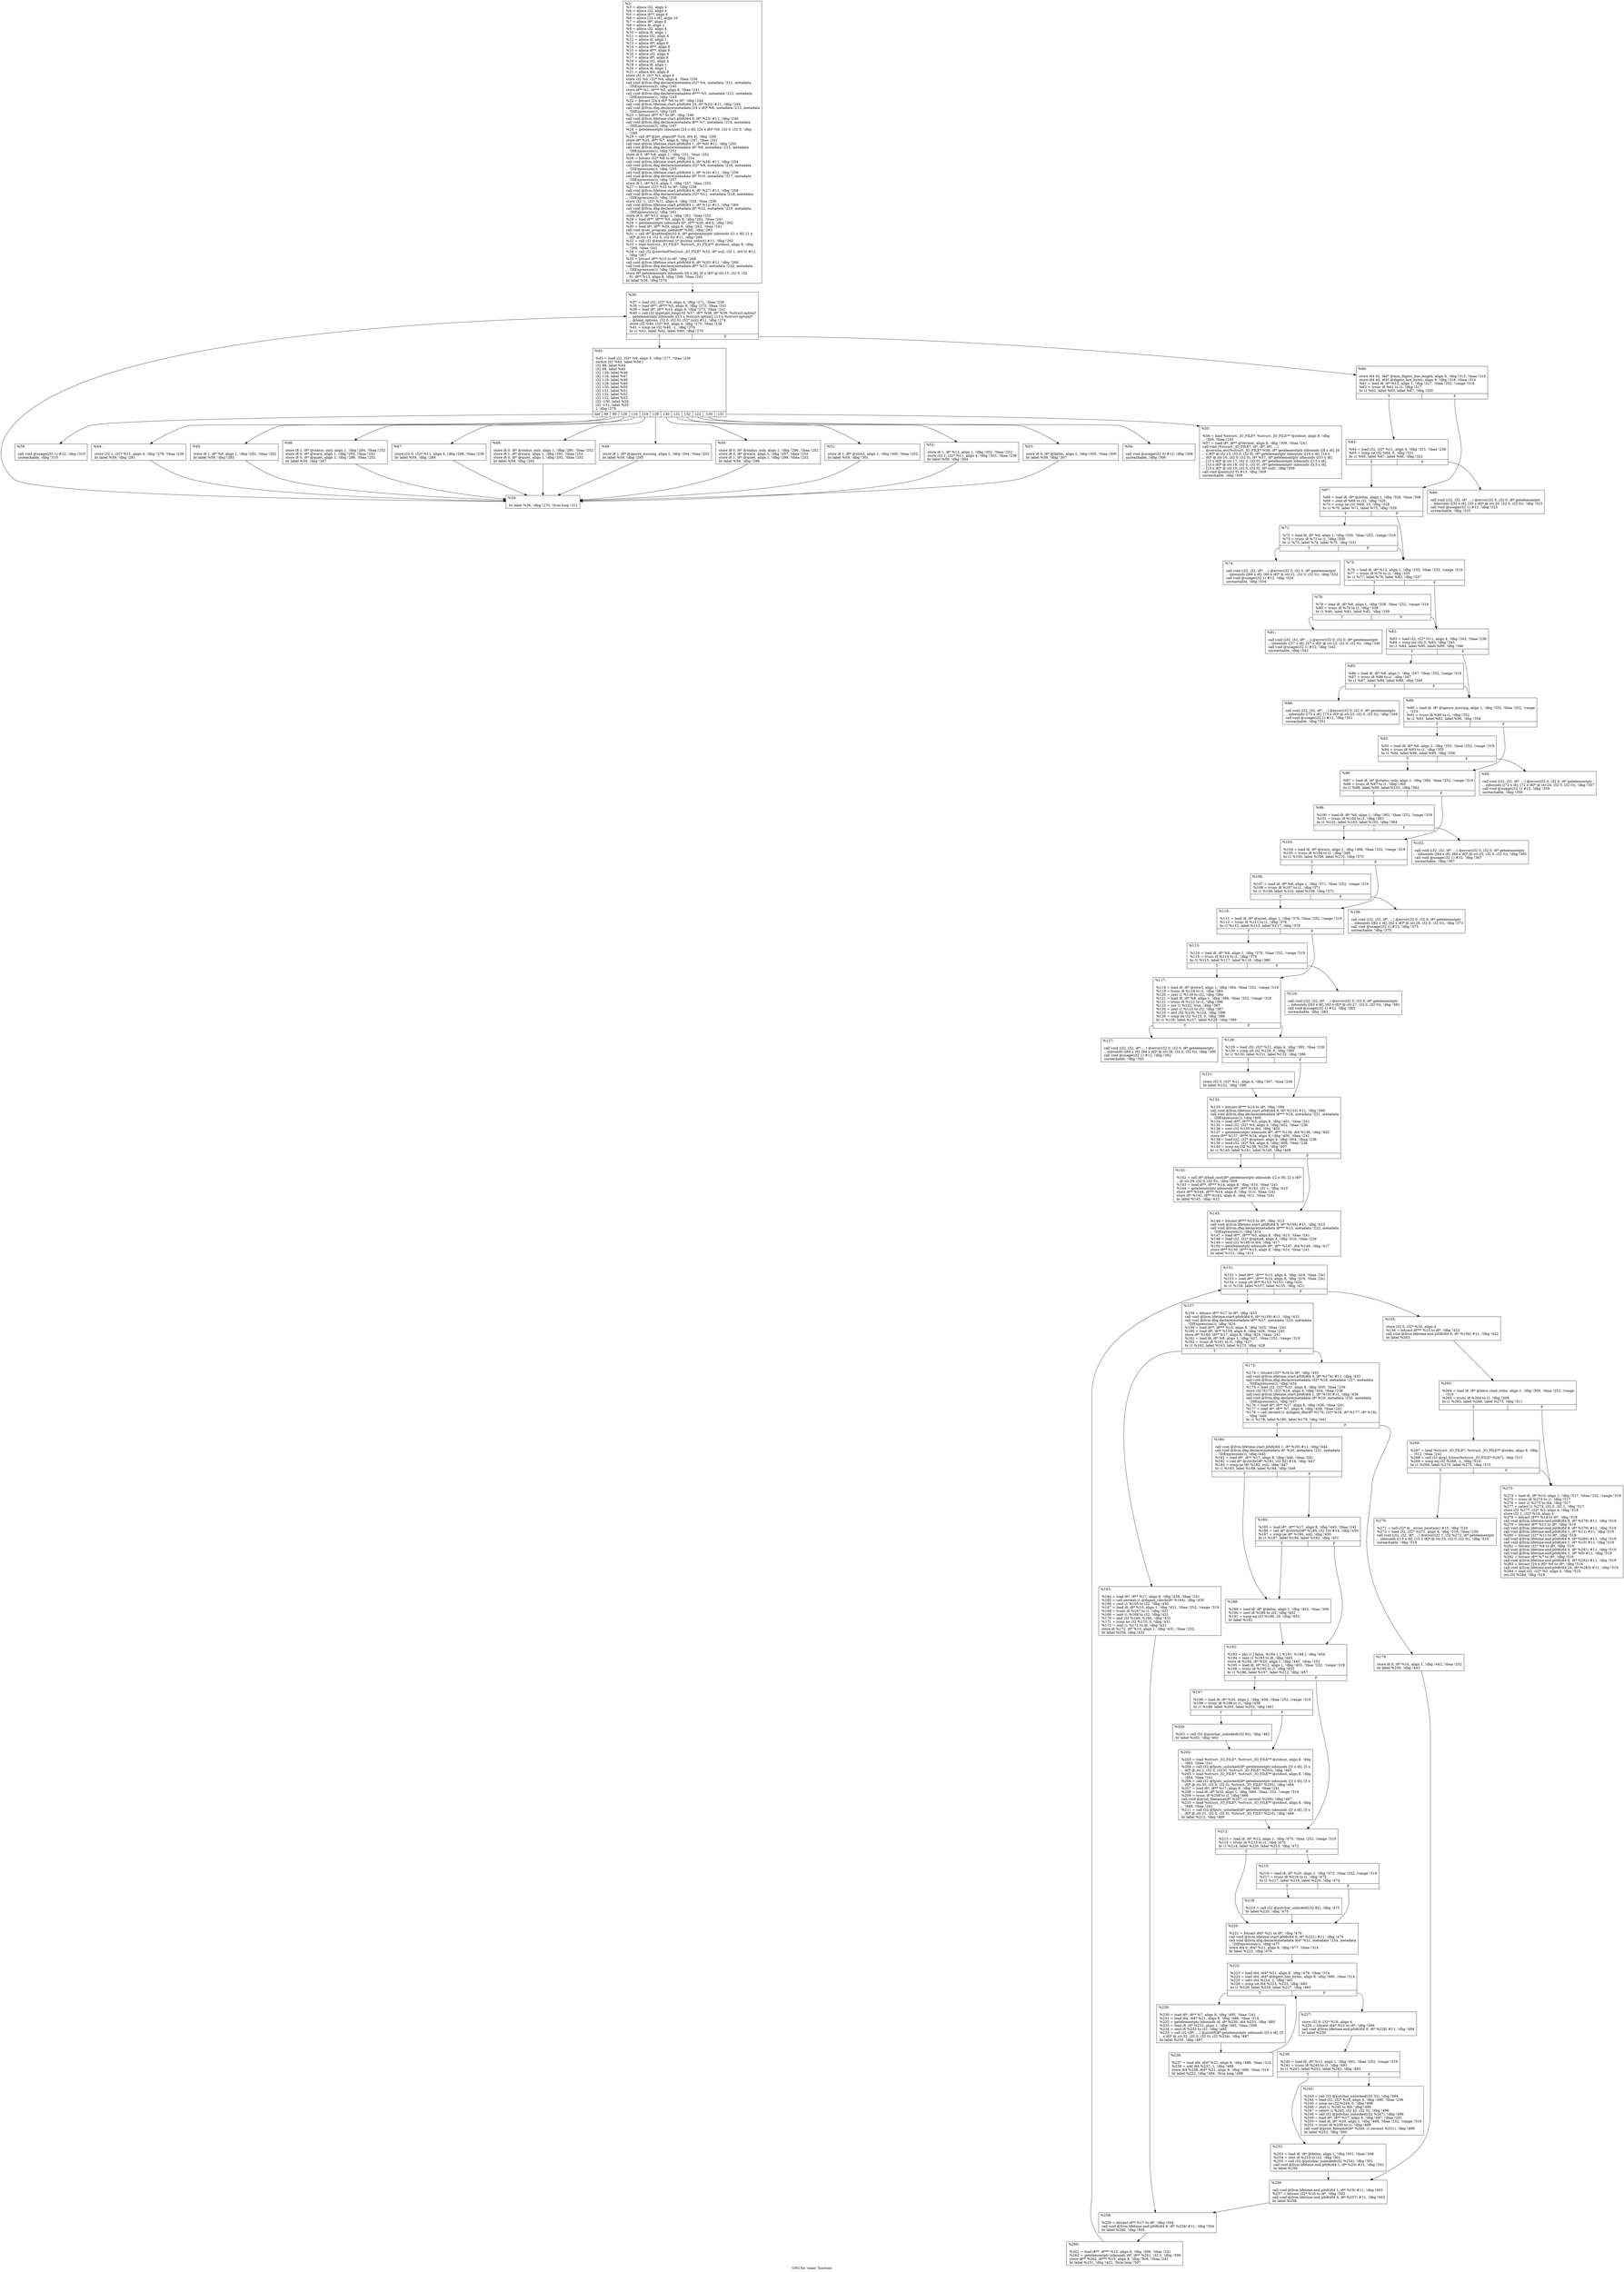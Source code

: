 digraph "CFG for 'main' function" {
	label="CFG for 'main' function";

	Node0x149a550 [shape=record,label="{%2:\l  %3 = alloca i32, align 4\l  %4 = alloca i32, align 4\l  %5 = alloca i8**, align 8\l  %6 = alloca [24 x i8], align 16\l  %7 = alloca i8*, align 8\l  %8 = alloca i8, align 1\l  %9 = alloca i32, align 4\l  %10 = alloca i8, align 1\l  %11 = alloca i32, align 4\l  %12 = alloca i8, align 1\l  %13 = alloca i8*, align 8\l  %14 = alloca i8**, align 8\l  %15 = alloca i8**, align 8\l  %16 = alloca i32, align 4\l  %17 = alloca i8*, align 8\l  %18 = alloca i32, align 4\l  %19 = alloca i8, align 1\l  %20 = alloca i8, align 1\l  %21 = alloca i64, align 8\l  store i32 0, i32* %3, align 4\l  store i32 %0, i32* %4, align 4, !tbaa !236\l  call void @llvm.dbg.declare(metadata i32* %4, metadata !211, metadata\l... !DIExpression()), !dbg !240\l  store i8** %1, i8*** %5, align 8, !tbaa !241\l  call void @llvm.dbg.declare(metadata i8*** %5, metadata !212, metadata\l... !DIExpression()), !dbg !243\l  %22 = bitcast [24 x i8]* %6 to i8*, !dbg !244\l  call void @llvm.lifetime.start.p0i8(i64 24, i8* %22) #11, !dbg !244\l  call void @llvm.dbg.declare(metadata [24 x i8]* %6, metadata !213, metadata\l... !DIExpression()), !dbg !245\l  %23 = bitcast i8** %7 to i8*, !dbg !246\l  call void @llvm.lifetime.start.p0i8(i64 8, i8* %23) #11, !dbg !246\l  call void @llvm.dbg.declare(metadata i8** %7, metadata !214, metadata\l... !DIExpression()), !dbg !247\l  %24 = getelementptr inbounds [24 x i8], [24 x i8]* %6, i32 0, i32 0, !dbg\l... !248\l  %25 = call i8* @ptr_align(i8* %24, i64 4), !dbg !249\l  store i8* %25, i8** %7, align 8, !dbg !247, !tbaa !241\l  call void @llvm.lifetime.start.p0i8(i64 1, i8* %8) #11, !dbg !250\l  call void @llvm.dbg.declare(metadata i8* %8, metadata !215, metadata\l... !DIExpression()), !dbg !251\l  store i8 0, i8* %8, align 1, !dbg !251, !tbaa !252\l  %26 = bitcast i32* %9 to i8*, !dbg !254\l  call void @llvm.lifetime.start.p0i8(i64 4, i8* %26) #11, !dbg !254\l  call void @llvm.dbg.declare(metadata i32* %9, metadata !216, metadata\l... !DIExpression()), !dbg !255\l  call void @llvm.lifetime.start.p0i8(i64 1, i8* %10) #11, !dbg !256\l  call void @llvm.dbg.declare(metadata i8* %10, metadata !217, metadata\l... !DIExpression()), !dbg !257\l  store i8 1, i8* %10, align 1, !dbg !257, !tbaa !252\l  %27 = bitcast i32* %11 to i8*, !dbg !258\l  call void @llvm.lifetime.start.p0i8(i64 4, i8* %27) #11, !dbg !258\l  call void @llvm.dbg.declare(metadata i32* %11, metadata !218, metadata\l... !DIExpression()), !dbg !259\l  store i32 -1, i32* %11, align 4, !dbg !259, !tbaa !236\l  call void @llvm.lifetime.start.p0i8(i64 1, i8* %12) #11, !dbg !260\l  call void @llvm.dbg.declare(metadata i8* %12, metadata !219, metadata\l... !DIExpression()), !dbg !261\l  store i8 0, i8* %12, align 1, !dbg !261, !tbaa !252\l  %28 = load i8**, i8*** %5, align 8, !dbg !262, !tbaa !241\l  %29 = getelementptr inbounds i8*, i8** %28, i64 0, !dbg !262\l  %30 = load i8*, i8** %29, align 8, !dbg !262, !tbaa !241\l  call void @set_program_name(i8* %30), !dbg !263\l  %31 = call i8* @setlocale(i32 6, i8* getelementptr inbounds ([1 x i8], [1 x\l... i8]* @.str.14, i32 0, i32 0)) #11, !dbg !264\l  %32 = call i32 @atexit(void ()* @close_stdout) #11, !dbg !265\l  %33 = load %struct._IO_FILE*, %struct._IO_FILE** @stdout, align 8, !dbg\l... !266, !tbaa !241\l  %34 = call i32 @setvbuf(%struct._IO_FILE* %33, i8* null, i32 1, i64 0) #11,\l... !dbg !267\l  %35 = bitcast i8** %13 to i8*, !dbg !268\l  call void @llvm.lifetime.start.p0i8(i64 8, i8* %35) #11, !dbg !268\l  call void @llvm.dbg.declare(metadata i8** %13, metadata !220, metadata\l... !DIExpression()), !dbg !269\l  store i8* getelementptr inbounds ([6 x i8], [6 x i8]* @.str.15, i32 0, i32\l... 0), i8** %13, align 8, !dbg !269, !tbaa !241\l  br label %36, !dbg !270\l}"];
	Node0x149a550 -> Node0x149a820;
	Node0x149a820 [shape=record,label="{%36:\l\l  %37 = load i32, i32* %4, align 4, !dbg !271, !tbaa !236\l  %38 = load i8**, i8*** %5, align 8, !dbg !272, !tbaa !241\l  %39 = load i8*, i8** %13, align 8, !dbg !273, !tbaa !241\l  %40 = call i32 @getopt_long(i32 %37, i8** %38, i8* %39, %struct.option*\l... getelementptr inbounds ([13 x %struct.option], [13 x %struct.option]*\l... @long_options, i32 0, i32 0), i32* null) #11, !dbg !274\l  store i32 %40, i32* %9, align 4, !dbg !275, !tbaa !236\l  %41 = icmp ne i32 %40, -1, !dbg !276\l  br i1 %41, label %42, label %60, !dbg !270\l|{<s0>T|<s1>F}}"];
	Node0x149a820:s0 -> Node0x149a870;
	Node0x149a820:s1 -> Node0x149ad20;
	Node0x149a870 [shape=record,label="{%42:\l\l  %43 = load i32, i32* %9, align 4, !dbg !277, !tbaa !236\l  switch i32 %43, label %58 [\l    i32 98, label %44\l    i32 99, label %45\l    i32 129, label %46\l    i32 116, label %47\l    i32 119, label %48\l    i32 128, label %49\l    i32 130, label %50\l    i32 131, label %51\l    i32 132, label %52\l    i32 122, label %53\l    i32 -130, label %54\l    i32 -131, label %55\l  ], !dbg !278\l|{<s0>def|<s1>98|<s2>99|<s3>129|<s4>116|<s5>119|<s6>128|<s7>130|<s8>131|<s9>132|<s10>122|<s11>-130|<s12>-131}}"];
	Node0x149a870:s0 -> Node0x149ac80;
	Node0x149a870:s1 -> Node0x149a8c0;
	Node0x149a870:s2 -> Node0x149a910;
	Node0x149a870:s3 -> Node0x149a960;
	Node0x149a870:s4 -> Node0x149a9b0;
	Node0x149a870:s5 -> Node0x149aa00;
	Node0x149a870:s6 -> Node0x149aa50;
	Node0x149a870:s7 -> Node0x149aaa0;
	Node0x149a870:s8 -> Node0x149aaf0;
	Node0x149a870:s9 -> Node0x149ab40;
	Node0x149a870:s10 -> Node0x149ab90;
	Node0x149a870:s11 -> Node0x149abe0;
	Node0x149a870:s12 -> Node0x149ac30;
	Node0x149a8c0 [shape=record,label="{%44:\l\l  store i32 1, i32* %11, align 4, !dbg !279, !tbaa !236\l  br label %59, !dbg !281\l}"];
	Node0x149a8c0 -> Node0x149acd0;
	Node0x149a910 [shape=record,label="{%45:\l\l  store i8 1, i8* %8, align 1, !dbg !282, !tbaa !252\l  br label %59, !dbg !283\l}"];
	Node0x149a910 -> Node0x149acd0;
	Node0x149a960 [shape=record,label="{%46:\l\l  store i8 1, i8* @status_only, align 1, !dbg !284, !tbaa !252\l  store i8 0, i8* @warn, align 1, !dbg !285, !tbaa !252\l  store i8 0, i8* @quiet, align 1, !dbg !286, !tbaa !252\l  br label %59, !dbg !287\l}"];
	Node0x149a960 -> Node0x149acd0;
	Node0x149a9b0 [shape=record,label="{%47:\l\l  store i32 0, i32* %11, align 4, !dbg !288, !tbaa !236\l  br label %59, !dbg !289\l}"];
	Node0x149a9b0 -> Node0x149acd0;
	Node0x149aa00 [shape=record,label="{%48:\l\l  store i8 0, i8* @status_only, align 1, !dbg !290, !tbaa !252\l  store i8 1, i8* @warn, align 1, !dbg !291, !tbaa !252\l  store i8 0, i8* @quiet, align 1, !dbg !292, !tbaa !252\l  br label %59, !dbg !293\l}"];
	Node0x149aa00 -> Node0x149acd0;
	Node0x149aa50 [shape=record,label="{%49:\l\l  store i8 1, i8* @ignore_missing, align 1, !dbg !294, !tbaa !252\l  br label %59, !dbg !295\l}"];
	Node0x149aa50 -> Node0x149acd0;
	Node0x149aaa0 [shape=record,label="{%50:\l\l  store i8 0, i8* @status_only, align 1, !dbg !296, !tbaa !252\l  store i8 0, i8* @warn, align 1, !dbg !297, !tbaa !252\l  store i8 1, i8* @quiet, align 1, !dbg !298, !tbaa !252\l  br label %59, !dbg !299\l}"];
	Node0x149aaa0 -> Node0x149acd0;
	Node0x149aaf0 [shape=record,label="{%51:\l\l  store i8 1, i8* @strict, align 1, !dbg !300, !tbaa !252\l  br label %59, !dbg !301\l}"];
	Node0x149aaf0 -> Node0x149acd0;
	Node0x149ab40 [shape=record,label="{%52:\l\l  store i8 1, i8* %12, align 1, !dbg !302, !tbaa !252\l  store i32 1, i32* %11, align 4, !dbg !303, !tbaa !236\l  br label %59, !dbg !304\l}"];
	Node0x149ab40 -> Node0x149acd0;
	Node0x149ab90 [shape=record,label="{%53:\l\l  store i8 0, i8* @delim, align 1, !dbg !305, !tbaa !306\l  br label %59, !dbg !307\l}"];
	Node0x149ab90 -> Node0x149acd0;
	Node0x149abe0 [shape=record,label="{%54:\l\l  call void @usage(i32 0) #12, !dbg !308\l  unreachable, !dbg !308\l}"];
	Node0x149ac30 [shape=record,label="{%55:\l\l  %56 = load %struct._IO_FILE*, %struct._IO_FILE** @stdout, align 8, !dbg\l... !309, !tbaa !241\l  %57 = load i8*, i8** @Version, align 8, !dbg !309, !tbaa !241\l  call void (%struct._IO_FILE*, i8*, i8*, i8*, ...)\l... @version_etc(%struct._IO_FILE* %56, i8* getelementptr inbounds ([8 x i8], [8\l... x i8]* @.str.13, i32 0, i32 0), i8* getelementptr inbounds ([14 x i8], [14 x\l... i8]* @.str.16, i32 0, i32 0), i8* %57, i8* getelementptr inbounds ([15 x i8],\l... [15 x i8]* @.str.17, i32 0, i32 0), i8* getelementptr inbounds ([13 x i8],\l... [13 x i8]* @.str.18, i32 0, i32 0), i8* getelementptr inbounds ([13 x i8],\l... [13 x i8]* @.str.19, i32 0, i32 0), i8* null), !dbg !309\l  call void @exit(i32 0) #13, !dbg !309\l  unreachable, !dbg !309\l}"];
	Node0x149ac80 [shape=record,label="{%58:\l\l  call void @usage(i32 1) #12, !dbg !310\l  unreachable, !dbg !310\l}"];
	Node0x149acd0 [shape=record,label="{%59:\l\l  br label %36, !dbg !270, !llvm.loop !311\l}"];
	Node0x149acd0 -> Node0x149a820;
	Node0x149ad20 [shape=record,label="{%60:\l\l  store i64 42, i64* @min_digest_line_length, align 8, !dbg !313, !tbaa !314\l  store i64 40, i64* @digest_hex_bytes, align 8, !dbg !316, !tbaa !314\l  %61 = load i8, i8* %12, align 1, !dbg !317, !tbaa !252, !range !319\l  %62 = trunc i8 %61 to i1, !dbg !317\l  br i1 %62, label %63, label %67, !dbg !320\l|{<s0>T|<s1>F}}"];
	Node0x149ad20:s0 -> Node0x149ad70;
	Node0x149ad20:s1 -> Node0x149ae10;
	Node0x149ad70 [shape=record,label="{%63:\l\l  %64 = load i32, i32* %11, align 4, !dbg !321, !tbaa !236\l  %65 = icmp ne i32 %64, 0, !dbg !321\l  br i1 %65, label %67, label %66, !dbg !322\l|{<s0>T|<s1>F}}"];
	Node0x149ad70:s0 -> Node0x149ae10;
	Node0x149ad70:s1 -> Node0x149adc0;
	Node0x149adc0 [shape=record,label="{%66:\l\l  call void (i32, i32, i8*, ...) @error(i32 0, i32 0, i8* getelementptr\l... inbounds ([35 x i8], [35 x i8]* @.str.20, i32 0, i32 0)), !dbg !323\l  call void @usage(i32 1) #12, !dbg !325\l  unreachable, !dbg !325\l}"];
	Node0x149ae10 [shape=record,label="{%67:\l\l  %68 = load i8, i8* @delim, align 1, !dbg !326, !tbaa !306\l  %69 = zext i8 %68 to i32, !dbg !326\l  %70 = icmp ne i32 %69, 10, !dbg !328\l  br i1 %70, label %71, label %75, !dbg !329\l|{<s0>T|<s1>F}}"];
	Node0x149ae10:s0 -> Node0x149ae60;
	Node0x149ae10:s1 -> Node0x149af00;
	Node0x149ae60 [shape=record,label="{%71:\l\l  %72 = load i8, i8* %8, align 1, !dbg !330, !tbaa !252, !range !319\l  %73 = trunc i8 %72 to i1, !dbg !330\l  br i1 %73, label %74, label %75, !dbg !331\l|{<s0>T|<s1>F}}"];
	Node0x149ae60:s0 -> Node0x149aeb0;
	Node0x149ae60:s1 -> Node0x149af00;
	Node0x149aeb0 [shape=record,label="{%74:\l\l  call void (i32, i32, i8*, ...) @error(i32 0, i32 0, i8* getelementptr\l... inbounds ([60 x i8], [60 x i8]* @.str.21, i32 0, i32 0)), !dbg !332\l  call void @usage(i32 1) #12, !dbg !334\l  unreachable, !dbg !334\l}"];
	Node0x149af00 [shape=record,label="{%75:\l\l  %76 = load i8, i8* %12, align 1, !dbg !335, !tbaa !252, !range !319\l  %77 = trunc i8 %76 to i1, !dbg !335\l  br i1 %77, label %78, label %82, !dbg !337\l|{<s0>T|<s1>F}}"];
	Node0x149af00:s0 -> Node0x149af50;
	Node0x149af00:s1 -> Node0x149aff0;
	Node0x149af50 [shape=record,label="{%78:\l\l  %79 = load i8, i8* %8, align 1, !dbg !338, !tbaa !252, !range !319\l  %80 = trunc i8 %79 to i1, !dbg !338\l  br i1 %80, label %81, label %82, !dbg !339\l|{<s0>T|<s1>F}}"];
	Node0x149af50:s0 -> Node0x149afa0;
	Node0x149af50:s1 -> Node0x149aff0;
	Node0x149afa0 [shape=record,label="{%81:\l\l  call void (i32, i32, i8*, ...) @error(i32 0, i32 0, i8* getelementptr\l... inbounds ([57 x i8], [57 x i8]* @.str.22, i32 0, i32 0)), !dbg !340\l  call void @usage(i32 1) #12, !dbg !342\l  unreachable, !dbg !342\l}"];
	Node0x149aff0 [shape=record,label="{%82:\l\l  %83 = load i32, i32* %11, align 4, !dbg !343, !tbaa !236\l  %84 = icmp sle i32 0, %83, !dbg !345\l  br i1 %84, label %85, label %89, !dbg !346\l|{<s0>T|<s1>F}}"];
	Node0x149aff0:s0 -> Node0x149b040;
	Node0x149aff0:s1 -> Node0x149b0e0;
	Node0x149b040 [shape=record,label="{%85:\l\l  %86 = load i8, i8* %8, align 1, !dbg !347, !tbaa !252, !range !319\l  %87 = trunc i8 %86 to i1, !dbg !347\l  br i1 %87, label %88, label %89, !dbg !348\l|{<s0>T|<s1>F}}"];
	Node0x149b040:s0 -> Node0x149b090;
	Node0x149b040:s1 -> Node0x149b0e0;
	Node0x149b090 [shape=record,label="{%88:\l\l  call void (i32, i32, i8*, ...) @error(i32 0, i32 0, i8* getelementptr\l... inbounds ([73 x i8], [73 x i8]* @.str.23, i32 0, i32 0)), !dbg !349\l  call void @usage(i32 1) #12, !dbg !351\l  unreachable, !dbg !351\l}"];
	Node0x149b0e0 [shape=record,label="{%89:\l\l  %90 = load i8, i8* @ignore_missing, align 1, !dbg !352, !tbaa !252, !range\l... !319\l  %91 = trunc i8 %90 to i1, !dbg !352\l  br i1 %91, label %92, label %96, !dbg !354\l|{<s0>T|<s1>F}}"];
	Node0x149b0e0:s0 -> Node0x149b130;
	Node0x149b0e0:s1 -> Node0x149b1d0;
	Node0x149b130 [shape=record,label="{%92:\l\l  %93 = load i8, i8* %8, align 1, !dbg !355, !tbaa !252, !range !319\l  %94 = trunc i8 %93 to i1, !dbg !355\l  br i1 %94, label %96, label %95, !dbg !356\l|{<s0>T|<s1>F}}"];
	Node0x149b130:s0 -> Node0x149b1d0;
	Node0x149b130:s1 -> Node0x149b180;
	Node0x149b180 [shape=record,label="{%95:\l\l  call void (i32, i32, i8*, ...) @error(i32 0, i32 0, i8* getelementptr\l... inbounds ([72 x i8], [72 x i8]* @.str.24, i32 0, i32 0)), !dbg !357\l  call void @usage(i32 1) #12, !dbg !359\l  unreachable, !dbg !359\l}"];
	Node0x149b1d0 [shape=record,label="{%96:\l\l  %97 = load i8, i8* @status_only, align 1, !dbg !360, !tbaa !252, !range !319\l  %98 = trunc i8 %97 to i1, !dbg !360\l  br i1 %98, label %99, label %103, !dbg !362\l|{<s0>T|<s1>F}}"];
	Node0x149b1d0:s0 -> Node0x149b220;
	Node0x149b1d0:s1 -> Node0x149b2c0;
	Node0x149b220 [shape=record,label="{%99:\l\l  %100 = load i8, i8* %8, align 1, !dbg !363, !tbaa !252, !range !319\l  %101 = trunc i8 %100 to i1, !dbg !363\l  br i1 %101, label %103, label %102, !dbg !364\l|{<s0>T|<s1>F}}"];
	Node0x149b220:s0 -> Node0x149b2c0;
	Node0x149b220:s1 -> Node0x149b270;
	Node0x149b270 [shape=record,label="{%102:\l\l  call void (i32, i32, i8*, ...) @error(i32 0, i32 0, i8* getelementptr\l... inbounds ([64 x i8], [64 x i8]* @.str.25, i32 0, i32 0)), !dbg !365\l  call void @usage(i32 1) #12, !dbg !367\l  unreachable, !dbg !367\l}"];
	Node0x149b2c0 [shape=record,label="{%103:\l\l  %104 = load i8, i8* @warn, align 1, !dbg !368, !tbaa !252, !range !319\l  %105 = trunc i8 %104 to i1, !dbg !368\l  br i1 %105, label %106, label %110, !dbg !370\l|{<s0>T|<s1>F}}"];
	Node0x149b2c0:s0 -> Node0x149b310;
	Node0x149b2c0:s1 -> Node0x149b3b0;
	Node0x149b310 [shape=record,label="{%106:\l\l  %107 = load i8, i8* %8, align 1, !dbg !371, !tbaa !252, !range !319\l  %108 = trunc i8 %107 to i1, !dbg !371\l  br i1 %108, label %110, label %109, !dbg !372\l|{<s0>T|<s1>F}}"];
	Node0x149b310:s0 -> Node0x149b3b0;
	Node0x149b310:s1 -> Node0x149b360;
	Node0x149b360 [shape=record,label="{%109:\l\l  call void (i32, i32, i8*, ...) @error(i32 0, i32 0, i8* getelementptr\l... inbounds ([62 x i8], [62 x i8]* @.str.26, i32 0, i32 0)), !dbg !373\l  call void @usage(i32 1) #12, !dbg !375\l  unreachable, !dbg !375\l}"];
	Node0x149b3b0 [shape=record,label="{%110:\l\l  %111 = load i8, i8* @quiet, align 1, !dbg !376, !tbaa !252, !range !319\l  %112 = trunc i8 %111 to i1, !dbg !376\l  br i1 %112, label %113, label %117, !dbg !378\l|{<s0>T|<s1>F}}"];
	Node0x149b3b0:s0 -> Node0x149b400;
	Node0x149b3b0:s1 -> Node0x149b4a0;
	Node0x149b400 [shape=record,label="{%113:\l\l  %114 = load i8, i8* %8, align 1, !dbg !379, !tbaa !252, !range !319\l  %115 = trunc i8 %114 to i1, !dbg !379\l  br i1 %115, label %117, label %116, !dbg !380\l|{<s0>T|<s1>F}}"];
	Node0x149b400:s0 -> Node0x149b4a0;
	Node0x149b400:s1 -> Node0x149b450;
	Node0x149b450 [shape=record,label="{%116:\l\l  call void (i32, i32, i8*, ...) @error(i32 0, i32 0, i8* getelementptr\l... inbounds ([63 x i8], [63 x i8]* @.str.27, i32 0, i32 0)), !dbg !381\l  call void @usage(i32 1) #12, !dbg !383\l  unreachable, !dbg !383\l}"];
	Node0x149b4a0 [shape=record,label="{%117:\l\l  %118 = load i8, i8* @strict, align 1, !dbg !384, !tbaa !252, !range !319\l  %119 = trunc i8 %118 to i1, !dbg !384\l  %120 = zext i1 %119 to i32, !dbg !384\l  %121 = load i8, i8* %8, align 1, !dbg !386, !tbaa !252, !range !319\l  %122 = trunc i8 %121 to i1, !dbg !386\l  %123 = xor i1 %122, true, !dbg !387\l  %124 = zext i1 %123 to i32, !dbg !387\l  %125 = and i32 %120, %124, !dbg !388\l  %126 = icmp ne i32 %125, 0, !dbg !388\l  br i1 %126, label %127, label %128, !dbg !389\l|{<s0>T|<s1>F}}"];
	Node0x149b4a0:s0 -> Node0x149b4f0;
	Node0x149b4a0:s1 -> Node0x149b540;
	Node0x149b4f0 [shape=record,label="{%127:\l\l  call void (i32, i32, i8*, ...) @error(i32 0, i32 0, i8* getelementptr\l... inbounds ([64 x i8], [64 x i8]* @.str.28, i32 0, i32 0)), !dbg !390\l  call void @usage(i32 1) #12, !dbg !392\l  unreachable, !dbg !392\l}"];
	Node0x149b540 [shape=record,label="{%128:\l\l  %129 = load i32, i32* %11, align 4, !dbg !393, !tbaa !236\l  %130 = icmp slt i32 %129, 0, !dbg !395\l  br i1 %130, label %131, label %132, !dbg !396\l|{<s0>T|<s1>F}}"];
	Node0x149b540:s0 -> Node0x149b590;
	Node0x149b540:s1 -> Node0x149b5e0;
	Node0x149b590 [shape=record,label="{%131:\l\l  store i32 0, i32* %11, align 4, !dbg !397, !tbaa !236\l  br label %132, !dbg !398\l}"];
	Node0x149b590 -> Node0x149b5e0;
	Node0x149b5e0 [shape=record,label="{%132:\l\l  %133 = bitcast i8*** %14 to i8*, !dbg !399\l  call void @llvm.lifetime.start.p0i8(i64 8, i8* %133) #11, !dbg !399\l  call void @llvm.dbg.declare(metadata i8*** %14, metadata !221, metadata\l... !DIExpression()), !dbg !400\l  %134 = load i8**, i8*** %5, align 8, !dbg !401, !tbaa !241\l  %135 = load i32, i32* %4, align 4, !dbg !402, !tbaa !236\l  %136 = sext i32 %135 to i64, !dbg !403\l  %137 = getelementptr inbounds i8*, i8** %134, i64 %136, !dbg !403\l  store i8** %137, i8*** %14, align 8, !dbg !400, !tbaa !241\l  %138 = load i32, i32* @optind, align 4, !dbg !404, !tbaa !236\l  %139 = load i32, i32* %4, align 4, !dbg !406, !tbaa !236\l  %140 = icmp eq i32 %138, %139, !dbg !407\l  br i1 %140, label %141, label %145, !dbg !408\l|{<s0>T|<s1>F}}"];
	Node0x149b5e0:s0 -> Node0x149b630;
	Node0x149b5e0:s1 -> Node0x149b680;
	Node0x149b630 [shape=record,label="{%141:\l\l  %142 = call i8* @bad_cast(i8* getelementptr inbounds ([2 x i8], [2 x i8]*\l... @.str.29, i32 0, i32 0)), !dbg !409\l  %143 = load i8**, i8*** %14, align 8, !dbg !410, !tbaa !241\l  %144 = getelementptr inbounds i8*, i8** %143, i32 1, !dbg !410\l  store i8** %144, i8*** %14, align 8, !dbg !410, !tbaa !241\l  store i8* %142, i8** %143, align 8, !dbg !411, !tbaa !241\l  br label %145, !dbg !412\l}"];
	Node0x149b630 -> Node0x149b680;
	Node0x149b680 [shape=record,label="{%145:\l\l  %146 = bitcast i8*** %15 to i8*, !dbg !413\l  call void @llvm.lifetime.start.p0i8(i64 8, i8* %146) #11, !dbg !413\l  call void @llvm.dbg.declare(metadata i8*** %15, metadata !222, metadata\l... !DIExpression()), !dbg !414\l  %147 = load i8**, i8*** %5, align 8, !dbg !415, !tbaa !241\l  %148 = load i32, i32* @optind, align 4, !dbg !416, !tbaa !236\l  %149 = sext i32 %148 to i64, !dbg !417\l  %150 = getelementptr inbounds i8*, i8** %147, i64 %149, !dbg !417\l  store i8** %150, i8*** %15, align 8, !dbg !414, !tbaa !241\l  br label %151, !dbg !413\l}"];
	Node0x149b680 -> Node0x149b6d0;
	Node0x149b6d0 [shape=record,label="{%151:\l\l  %152 = load i8**, i8*** %15, align 8, !dbg !418, !tbaa !241\l  %153 = load i8**, i8*** %14, align 8, !dbg !419, !tbaa !241\l  %154 = icmp ult i8** %152, %153, !dbg !420\l  br i1 %154, label %157, label %155, !dbg !421\l|{<s0>T|<s1>F}}"];
	Node0x149b6d0:s0 -> Node0x149b770;
	Node0x149b6d0:s1 -> Node0x149b720;
	Node0x149b720 [shape=record,label="{%155:\l\l  store i32 5, i32* %16, align 4\l  %156 = bitcast i8*** %15 to i8*, !dbg !422\l  call void @llvm.lifetime.end.p0i8(i64 8, i8* %156) #11, !dbg !422\l  br label %263\l}"];
	Node0x149b720 -> Node0x149bf40;
	Node0x149b770 [shape=record,label="{%157:\l\l  %158 = bitcast i8** %17 to i8*, !dbg !423\l  call void @llvm.lifetime.start.p0i8(i64 8, i8* %158) #11, !dbg !423\l  call void @llvm.dbg.declare(metadata i8** %17, metadata !224, metadata\l... !DIExpression()), !dbg !424\l  %159 = load i8**, i8*** %15, align 8, !dbg !425, !tbaa !241\l  %160 = load i8*, i8** %159, align 8, !dbg !426, !tbaa !241\l  store i8* %160, i8** %17, align 8, !dbg !424, !tbaa !241\l  %161 = load i8, i8* %8, align 1, !dbg !427, !tbaa !252, !range !319\l  %162 = trunc i8 %161 to i1, !dbg !427\l  br i1 %162, label %163, label %173, !dbg !428\l|{<s0>T|<s1>F}}"];
	Node0x149b770:s0 -> Node0x149b7c0;
	Node0x149b770:s1 -> Node0x149b810;
	Node0x149b7c0 [shape=record,label="{%163:\l\l  %164 = load i8*, i8** %17, align 8, !dbg !429, !tbaa !241\l  %165 = call zeroext i1 @digest_check(i8* %164), !dbg !430\l  %166 = zext i1 %165 to i32, !dbg !430\l  %167 = load i8, i8* %10, align 1, !dbg !431, !tbaa !252, !range !319\l  %168 = trunc i8 %167 to i1, !dbg !431\l  %169 = zext i1 %168 to i32, !dbg !431\l  %170 = and i32 %169, %166, !dbg !431\l  %171 = icmp ne i32 %170, 0, !dbg !431\l  %172 = zext i1 %171 to i8, !dbg !431\l  store i8 %172, i8* %10, align 1, !dbg !431, !tbaa !252\l  br label %258, !dbg !432\l}"];
	Node0x149b7c0 -> Node0x149bea0;
	Node0x149b810 [shape=record,label="{%173:\l\l  %174 = bitcast i32* %18 to i8*, !dbg !433\l  call void @llvm.lifetime.start.p0i8(i64 4, i8* %174) #11, !dbg !433\l  call void @llvm.dbg.declare(metadata i32* %18, metadata !227, metadata\l... !DIExpression()), !dbg !434\l  %175 = load i32, i32* %11, align 4, !dbg !435, !tbaa !236\l  store i32 %175, i32* %18, align 4, !dbg !434, !tbaa !236\l  call void @llvm.lifetime.start.p0i8(i64 1, i8* %19) #11, !dbg !436\l  call void @llvm.dbg.declare(metadata i8* %19, metadata !230, metadata\l... !DIExpression()), !dbg !437\l  %176 = load i8*, i8** %17, align 8, !dbg !438, !tbaa !241\l  %177 = load i8*, i8** %7, align 8, !dbg !439, !tbaa !241\l  %178 = call zeroext i1 @digest_file(i8* %176, i32* %18, i8* %177, i8* %19),\l... !dbg !440\l  br i1 %178, label %180, label %179, !dbg !441\l|{<s0>T|<s1>F}}"];
	Node0x149b810:s0 -> Node0x149b8b0;
	Node0x149b810:s1 -> Node0x149b860;
	Node0x149b860 [shape=record,label="{%179:\l\l  store i8 0, i8* %10, align 1, !dbg !442, !tbaa !252\l  br label %256, !dbg !443\l}"];
	Node0x149b860 -> Node0x149be50;
	Node0x149b8b0 [shape=record,label="{%180:\l\l  call void @llvm.lifetime.start.p0i8(i64 1, i8* %20) #11, !dbg !444\l  call void @llvm.dbg.declare(metadata i8* %20, metadata !231, metadata\l... !DIExpression()), !dbg !445\l  %181 = load i8*, i8** %17, align 8, !dbg !446, !tbaa !241\l  %182 = call i8* @strchr(i8* %181, i32 92) #14, !dbg !447\l  %183 = icmp ne i8* %182, null, !dbg !447\l  br i1 %183, label %188, label %184, !dbg !448\l|{<s0>T|<s1>F}}"];
	Node0x149b8b0:s0 -> Node0x149b950;
	Node0x149b8b0:s1 -> Node0x149b900;
	Node0x149b900 [shape=record,label="{%184:\l\l  %185 = load i8*, i8** %17, align 8, !dbg !449, !tbaa !241\l  %186 = call i8* @strchr(i8* %185, i32 10) #14, !dbg !450\l  %187 = icmp ne i8* %186, null, !dbg !450\l  br i1 %187, label %188, label %192, !dbg !451\l|{<s0>T|<s1>F}}"];
	Node0x149b900:s0 -> Node0x149b950;
	Node0x149b900:s1 -> Node0x149b9a0;
	Node0x149b950 [shape=record,label="{%188:\l\l  %189 = load i8, i8* @delim, align 1, !dbg !452, !tbaa !306\l  %190 = zext i8 %189 to i32, !dbg !452\l  %191 = icmp eq i32 %190, 10, !dbg !453\l  br label %192\l}"];
	Node0x149b950 -> Node0x149b9a0;
	Node0x149b9a0 [shape=record,label="{%192:\l\l  %193 = phi i1 [ false, %184 ], [ %191, %188 ], !dbg !454\l  %194 = zext i1 %193 to i8, !dbg !445\l  store i8 %194, i8* %20, align 1, !dbg !445, !tbaa !252\l  %195 = load i8, i8* %12, align 1, !dbg !455, !tbaa !252, !range !319\l  %196 = trunc i8 %195 to i1, !dbg !455\l  br i1 %196, label %197, label %212, !dbg !457\l|{<s0>T|<s1>F}}"];
	Node0x149b9a0:s0 -> Node0x149b9f0;
	Node0x149b9a0:s1 -> Node0x149bae0;
	Node0x149b9f0 [shape=record,label="{%197:\l\l  %198 = load i8, i8* %20, align 1, !dbg !458, !tbaa !252, !range !319\l  %199 = trunc i8 %198 to i1, !dbg !458\l  br i1 %199, label %200, label %202, !dbg !461\l|{<s0>T|<s1>F}}"];
	Node0x149b9f0:s0 -> Node0x149ba40;
	Node0x149b9f0:s1 -> Node0x149ba90;
	Node0x149ba40 [shape=record,label="{%200:\l\l  %201 = call i32 @putchar_unlocked(i32 92), !dbg !462\l  br label %202, !dbg !462\l}"];
	Node0x149ba40 -> Node0x149ba90;
	Node0x149ba90 [shape=record,label="{%202:\l\l  %203 = load %struct._IO_FILE*, %struct._IO_FILE** @stdout, align 8, !dbg\l... !463, !tbaa !241\l  %204 = call i32 @fputs_unlocked(i8* getelementptr inbounds ([5 x i8], [5 x\l... i8]* @.str.2, i32 0, i32 0), %struct._IO_FILE* %203), !dbg !463\l  %205 = load %struct._IO_FILE*, %struct._IO_FILE** @stdout, align 8, !dbg\l... !464, !tbaa !241\l  %206 = call i32 @fputs_unlocked(i8* getelementptr inbounds ([3 x i8], [3 x\l... i8]* @.str.30, i32 0, i32 0), %struct._IO_FILE* %205), !dbg !464\l  %207 = load i8*, i8** %17, align 8, !dbg !465, !tbaa !241\l  %208 = load i8, i8* %20, align 1, !dbg !466, !tbaa !252, !range !319\l  %209 = trunc i8 %208 to i1, !dbg !466\l  call void @print_filename(i8* %207, i1 zeroext %209), !dbg !467\l  %210 = load %struct._IO_FILE*, %struct._IO_FILE** @stdout, align 8, !dbg\l... !468, !tbaa !241\l  %211 = call i32 @fputs_unlocked(i8* getelementptr inbounds ([5 x i8], [5 x\l... i8]* @.str.31, i32 0, i32 0), %struct._IO_FILE* %210), !dbg !468\l  br label %212, !dbg !469\l}"];
	Node0x149ba90 -> Node0x149bae0;
	Node0x149bae0 [shape=record,label="{%212:\l\l  %213 = load i8, i8* %12, align 1, !dbg !470, !tbaa !252, !range !319\l  %214 = trunc i8 %213 to i1, !dbg !470\l  br i1 %214, label %220, label %215, !dbg !472\l|{<s0>T|<s1>F}}"];
	Node0x149bae0:s0 -> Node0x149bbd0;
	Node0x149bae0:s1 -> Node0x149bb30;
	Node0x149bb30 [shape=record,label="{%215:\l\l  %216 = load i8, i8* %20, align 1, !dbg !473, !tbaa !252, !range !319\l  %217 = trunc i8 %216 to i1, !dbg !473\l  br i1 %217, label %218, label %220, !dbg !474\l|{<s0>T|<s1>F}}"];
	Node0x149bb30:s0 -> Node0x149bb80;
	Node0x149bb30:s1 -> Node0x149bbd0;
	Node0x149bb80 [shape=record,label="{%218:\l\l  %219 = call i32 @putchar_unlocked(i32 92), !dbg !475\l  br label %220, !dbg !475\l}"];
	Node0x149bb80 -> Node0x149bbd0;
	Node0x149bbd0 [shape=record,label="{%220:\l\l  %221 = bitcast i64* %21 to i8*, !dbg !476\l  call void @llvm.lifetime.start.p0i8(i64 8, i8* %221) #11, !dbg !476\l  call void @llvm.dbg.declare(metadata i64* %21, metadata !234, metadata\l... !DIExpression()), !dbg !477\l  store i64 0, i64* %21, align 8, !dbg !477, !tbaa !314\l  br label %222, !dbg !476\l}"];
	Node0x149bbd0 -> Node0x149bc20;
	Node0x149bc20 [shape=record,label="{%222:\l\l  %223 = load i64, i64* %21, align 8, !dbg !478, !tbaa !314\l  %224 = load i64, i64* @digest_hex_bytes, align 8, !dbg !480, !tbaa !314\l  %225 = udiv i64 %224, 2, !dbg !481\l  %226 = icmp ult i64 %223, %225, !dbg !482\l  br i1 %226, label %229, label %227, !dbg !483\l|{<s0>T|<s1>F}}"];
	Node0x149bc20:s0 -> Node0x149bcc0;
	Node0x149bc20:s1 -> Node0x149bc70;
	Node0x149bc70 [shape=record,label="{%227:\l\l  store i32 8, i32* %16, align 4\l  %228 = bitcast i64* %21 to i8*, !dbg !484\l  call void @llvm.lifetime.end.p0i8(i64 8, i8* %228) #11, !dbg !484\l  br label %239\l}"];
	Node0x149bc70 -> Node0x149bd60;
	Node0x149bcc0 [shape=record,label="{%229:\l\l  %230 = load i8*, i8** %7, align 8, !dbg !485, !tbaa !241\l  %231 = load i64, i64* %21, align 8, !dbg !486, !tbaa !314\l  %232 = getelementptr inbounds i8, i8* %230, i64 %231, !dbg !485\l  %233 = load i8, i8* %232, align 1, !dbg !485, !tbaa !306\l  %234 = zext i8 %233 to i32, !dbg !485\l  %235 = call i32 (i8*, ...) @printf(i8* getelementptr inbounds ([5 x i8], [5\l... x i8]* @.str.32, i32 0, i32 0), i32 %234), !dbg !487\l  br label %236, !dbg !487\l}"];
	Node0x149bcc0 -> Node0x149bd10;
	Node0x149bd10 [shape=record,label="{%236:\l\l  %237 = load i64, i64* %21, align 8, !dbg !488, !tbaa !314\l  %238 = add i64 %237, 1, !dbg !488\l  store i64 %238, i64* %21, align 8, !dbg !488, !tbaa !314\l  br label %222, !dbg !484, !llvm.loop !489\l}"];
	Node0x149bd10 -> Node0x149bc20;
	Node0x149bd60 [shape=record,label="{%239:\l\l  %240 = load i8, i8* %12, align 1, !dbg !491, !tbaa !252, !range !319\l  %241 = trunc i8 %240 to i1, !dbg !491\l  br i1 %241, label %252, label %242, !dbg !493\l|{<s0>T|<s1>F}}"];
	Node0x149bd60:s0 -> Node0x149be00;
	Node0x149bd60:s1 -> Node0x149bdb0;
	Node0x149bdb0 [shape=record,label="{%242:\l\l  %243 = call i32 @putchar_unlocked(i32 32), !dbg !494\l  %244 = load i32, i32* %18, align 4, !dbg !496, !tbaa !236\l  %245 = icmp ne i32 %244, 0, !dbg !496\l  %246 = zext i1 %245 to i64, !dbg !496\l  %247 = select i1 %245, i32 42, i32 32, !dbg !496\l  %248 = call i32 @putchar_unlocked(i32 %247), !dbg !496\l  %249 = load i8*, i8** %17, align 8, !dbg !497, !tbaa !241\l  %250 = load i8, i8* %20, align 1, !dbg !498, !tbaa !252, !range !319\l  %251 = trunc i8 %250 to i1, !dbg !498\l  call void @print_filename(i8* %249, i1 zeroext %251), !dbg !499\l  br label %252, !dbg !500\l}"];
	Node0x149bdb0 -> Node0x149be00;
	Node0x149be00 [shape=record,label="{%252:\l\l  %253 = load i8, i8* @delim, align 1, !dbg !501, !tbaa !306\l  %254 = zext i8 %253 to i32, !dbg !501\l  %255 = call i32 @putchar_unlocked(i32 %254), !dbg !501\l  call void @llvm.lifetime.end.p0i8(i64 1, i8* %20) #11, !dbg !502\l  br label %256\l}"];
	Node0x149be00 -> Node0x149be50;
	Node0x149be50 [shape=record,label="{%256:\l\l  call void @llvm.lifetime.end.p0i8(i64 1, i8* %19) #11, !dbg !503\l  %257 = bitcast i32* %18 to i8*, !dbg !503\l  call void @llvm.lifetime.end.p0i8(i64 4, i8* %257) #11, !dbg !503\l  br label %258\l}"];
	Node0x149be50 -> Node0x149bea0;
	Node0x149bea0 [shape=record,label="{%258:\l\l  %259 = bitcast i8** %17 to i8*, !dbg !504\l  call void @llvm.lifetime.end.p0i8(i64 8, i8* %259) #11, !dbg !504\l  br label %260, !dbg !505\l}"];
	Node0x149bea0 -> Node0x149bef0;
	Node0x149bef0 [shape=record,label="{%260:\l\l  %261 = load i8**, i8*** %15, align 8, !dbg !506, !tbaa !241\l  %262 = getelementptr inbounds i8*, i8** %261, i32 1, !dbg !506\l  store i8** %262, i8*** %15, align 8, !dbg !506, !tbaa !241\l  br label %151, !dbg !422, !llvm.loop !507\l}"];
	Node0x149bef0 -> Node0x149b6d0;
	Node0x149bf40 [shape=record,label="{%263:\l\l  %264 = load i8, i8* @have_read_stdin, align 1, !dbg !509, !tbaa !252, !range\l... !319\l  %265 = trunc i8 %264 to i1, !dbg !509\l  br i1 %265, label %266, label %273, !dbg !511\l|{<s0>T|<s1>F}}"];
	Node0x149bf40:s0 -> Node0x149bf90;
	Node0x149bf40:s1 -> Node0x149c030;
	Node0x149bf90 [shape=record,label="{%266:\l\l  %267 = load %struct._IO_FILE*, %struct._IO_FILE** @stdin, align 8, !dbg\l... !512, !tbaa !241\l  %268 = call i32 @rpl_fclose(%struct._IO_FILE* %267), !dbg !513\l  %269 = icmp eq i32 %268, -1, !dbg !514\l  br i1 %269, label %270, label %273, !dbg !515\l|{<s0>T|<s1>F}}"];
	Node0x149bf90:s0 -> Node0x149bfe0;
	Node0x149bf90:s1 -> Node0x149c030;
	Node0x149bfe0 [shape=record,label="{%270:\l\l  %271 = call i32* @__errno_location() #15, !dbg !516\l  %272 = load i32, i32* %271, align 4, !dbg !516, !tbaa !236\l  call void (i32, i32, i8*, ...) @error(i32 1, i32 %272, i8* getelementptr\l... inbounds ([15 x i8], [15 x i8]* @.str.33, i32 0, i32 0)), !dbg !516\l  unreachable, !dbg !516\l}"];
	Node0x149c030 [shape=record,label="{%273:\l\l  %274 = load i8, i8* %10, align 1, !dbg !517, !tbaa !252, !range !319\l  %275 = trunc i8 %274 to i1, !dbg !517\l  %276 = zext i1 %275 to i64, !dbg !517\l  %277 = select i1 %275, i32 0, i32 1, !dbg !517\l  store i32 %277, i32* %3, align 4, !dbg !518\l  store i32 1, i32* %16, align 4\l  %278 = bitcast i8*** %14 to i8*, !dbg !519\l  call void @llvm.lifetime.end.p0i8(i64 8, i8* %278) #11, !dbg !519\l  %279 = bitcast i8** %13 to i8*, !dbg !519\l  call void @llvm.lifetime.end.p0i8(i64 8, i8* %279) #11, !dbg !519\l  call void @llvm.lifetime.end.p0i8(i64 1, i8* %12) #11, !dbg !519\l  %280 = bitcast i32* %11 to i8*, !dbg !519\l  call void @llvm.lifetime.end.p0i8(i64 4, i8* %280) #11, !dbg !519\l  call void @llvm.lifetime.end.p0i8(i64 1, i8* %10) #11, !dbg !519\l  %281 = bitcast i32* %9 to i8*, !dbg !519\l  call void @llvm.lifetime.end.p0i8(i64 4, i8* %281) #11, !dbg !519\l  call void @llvm.lifetime.end.p0i8(i64 1, i8* %8) #11, !dbg !519\l  %282 = bitcast i8** %7 to i8*, !dbg !519\l  call void @llvm.lifetime.end.p0i8(i64 8, i8* %282) #11, !dbg !519\l  %283 = bitcast [24 x i8]* %6 to i8*, !dbg !519\l  call void @llvm.lifetime.end.p0i8(i64 24, i8* %283) #11, !dbg !519\l  %284 = load i32, i32* %3, align 4, !dbg !519\l  ret i32 %284, !dbg !519\l}"];
}
